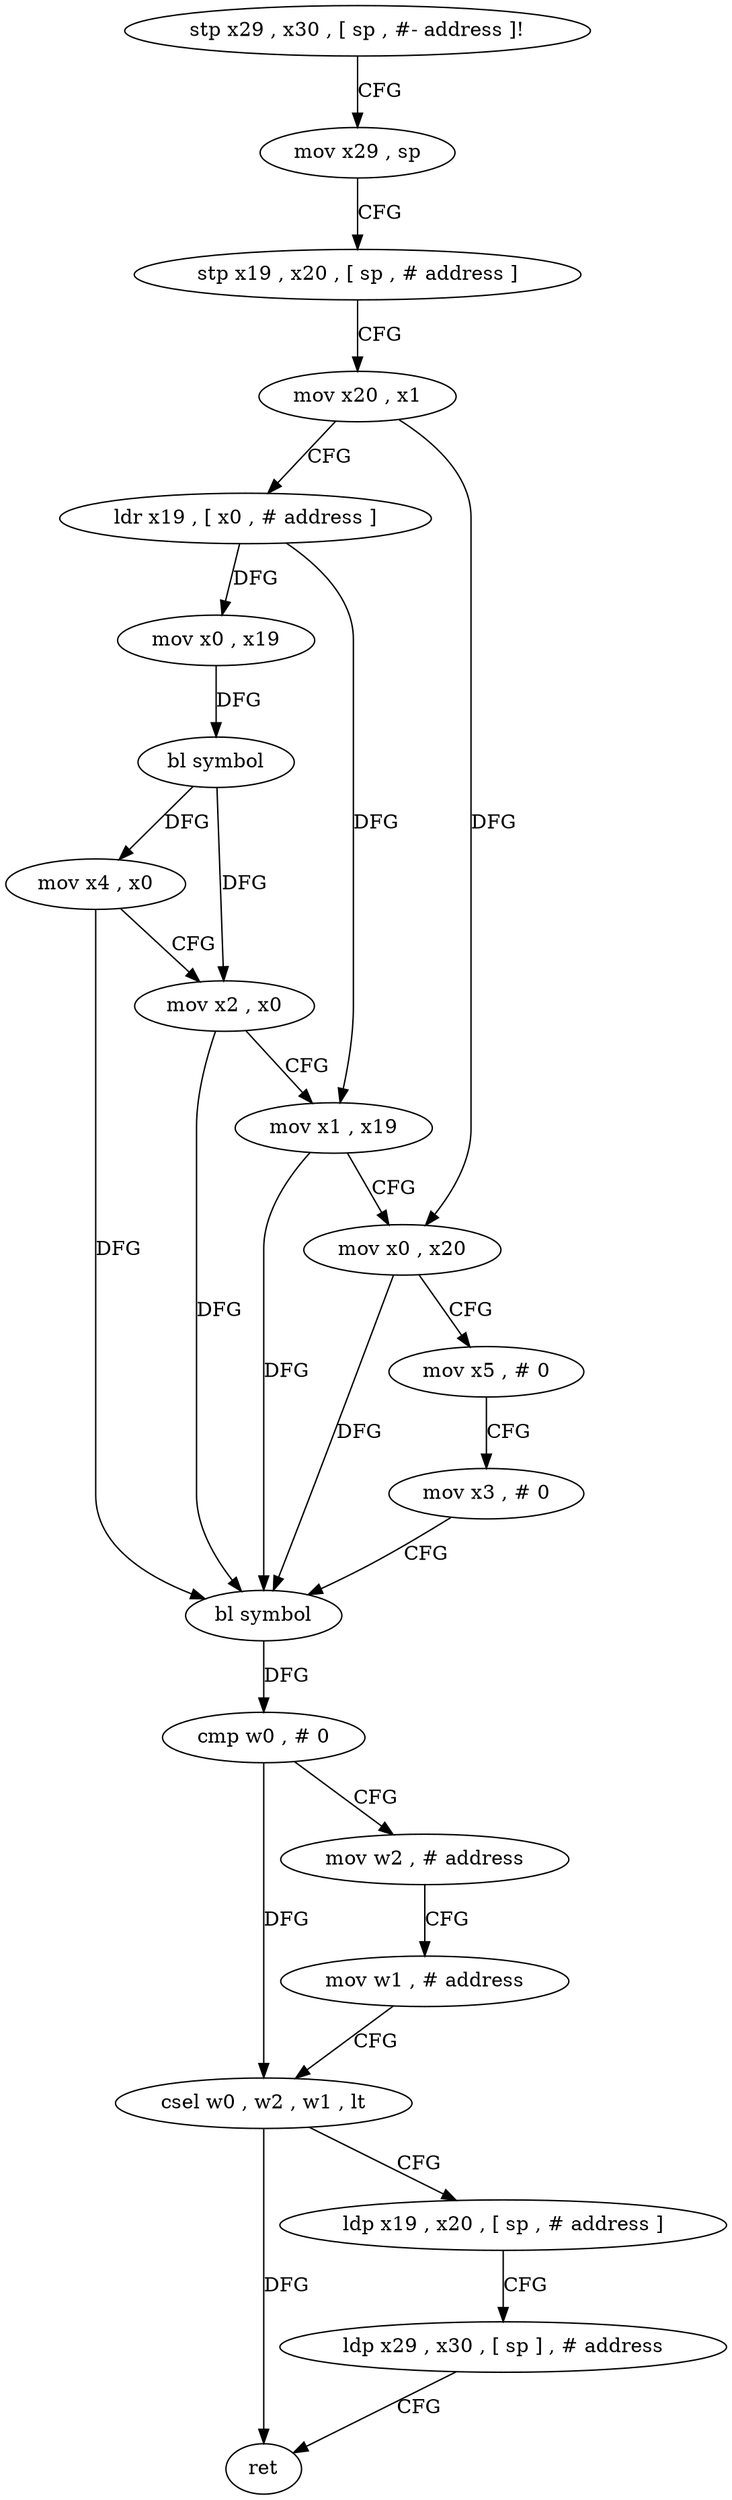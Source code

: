 digraph "func" {
"4208568" [label = "stp x29 , x30 , [ sp , #- address ]!" ]
"4208572" [label = "mov x29 , sp" ]
"4208576" [label = "stp x19 , x20 , [ sp , # address ]" ]
"4208580" [label = "mov x20 , x1" ]
"4208584" [label = "ldr x19 , [ x0 , # address ]" ]
"4208588" [label = "mov x0 , x19" ]
"4208592" [label = "bl symbol" ]
"4208596" [label = "mov x4 , x0" ]
"4208600" [label = "mov x2 , x0" ]
"4208604" [label = "mov x1 , x19" ]
"4208608" [label = "mov x0 , x20" ]
"4208612" [label = "mov x5 , # 0" ]
"4208616" [label = "mov x3 , # 0" ]
"4208620" [label = "bl symbol" ]
"4208624" [label = "cmp w0 , # 0" ]
"4208628" [label = "mov w2 , # address" ]
"4208632" [label = "mov w1 , # address" ]
"4208636" [label = "csel w0 , w2 , w1 , lt" ]
"4208640" [label = "ldp x19 , x20 , [ sp , # address ]" ]
"4208644" [label = "ldp x29 , x30 , [ sp ] , # address" ]
"4208648" [label = "ret" ]
"4208568" -> "4208572" [ label = "CFG" ]
"4208572" -> "4208576" [ label = "CFG" ]
"4208576" -> "4208580" [ label = "CFG" ]
"4208580" -> "4208584" [ label = "CFG" ]
"4208580" -> "4208608" [ label = "DFG" ]
"4208584" -> "4208588" [ label = "DFG" ]
"4208584" -> "4208604" [ label = "DFG" ]
"4208588" -> "4208592" [ label = "DFG" ]
"4208592" -> "4208596" [ label = "DFG" ]
"4208592" -> "4208600" [ label = "DFG" ]
"4208596" -> "4208600" [ label = "CFG" ]
"4208596" -> "4208620" [ label = "DFG" ]
"4208600" -> "4208604" [ label = "CFG" ]
"4208600" -> "4208620" [ label = "DFG" ]
"4208604" -> "4208608" [ label = "CFG" ]
"4208604" -> "4208620" [ label = "DFG" ]
"4208608" -> "4208612" [ label = "CFG" ]
"4208608" -> "4208620" [ label = "DFG" ]
"4208612" -> "4208616" [ label = "CFG" ]
"4208616" -> "4208620" [ label = "CFG" ]
"4208620" -> "4208624" [ label = "DFG" ]
"4208624" -> "4208628" [ label = "CFG" ]
"4208624" -> "4208636" [ label = "DFG" ]
"4208628" -> "4208632" [ label = "CFG" ]
"4208632" -> "4208636" [ label = "CFG" ]
"4208636" -> "4208640" [ label = "CFG" ]
"4208636" -> "4208648" [ label = "DFG" ]
"4208640" -> "4208644" [ label = "CFG" ]
"4208644" -> "4208648" [ label = "CFG" ]
}
